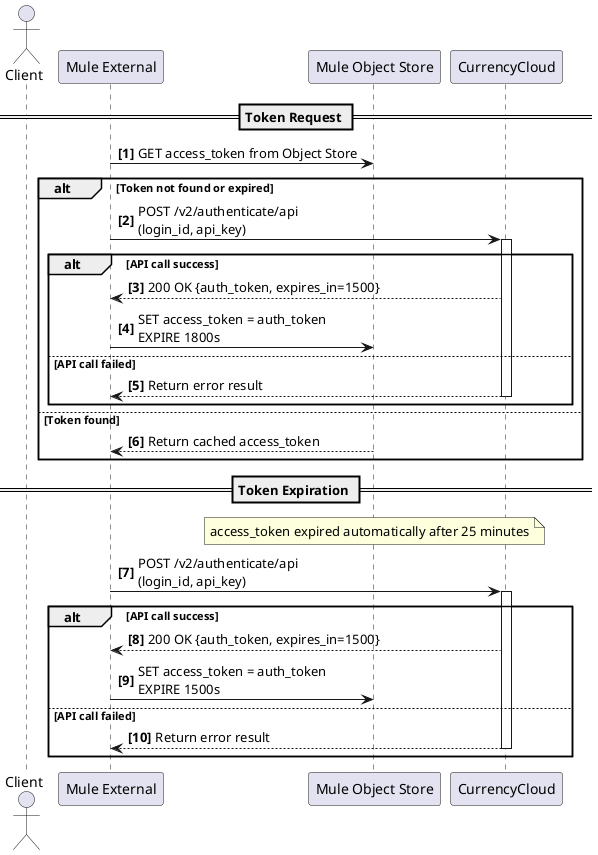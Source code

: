@startuml CurrencyCloud Authentication & Token Cache Flow (Cache handled in Mule External)

autonumber "<b>[0]"
actor Client
participant "Mule External" as ME
participant "Mule Object Store" as MOS
participant "CurrencyCloud" as CC

== Token Request ==
ME -> MOS: GET access_token from Object Store
alt Token not found or expired
    ME -> CC: POST /v2/authenticate/api\n(login_id, api_key)
    activate CC
    alt API call success
        CC --> ME: 200 OK {auth_token, expires_in=1500}
        ME -> MOS: SET access_token = auth_token\nEXPIRE 1800s
    else API call failed
        CC --> ME: Return error result
        deactivate CC
    end
else Token found
    MOS --> ME: Return cached access_token
    deactivate ME
end

== Token Expiration ==
note over MOS: access_token expired automatically after 25 minutes
ME -> CC: POST /v2/authenticate/api\n(login_id, api_key)
activate CC
alt API call success 
    CC --> ME: 200 OK {auth_token, expires_in=1500}
    ME -> MOS: SET access_token = auth_token\nEXPIRE 1500s
    deactivate ME
else API call failed
    CC --> ME: Return error result
    deactivate CC
end

@enduml
